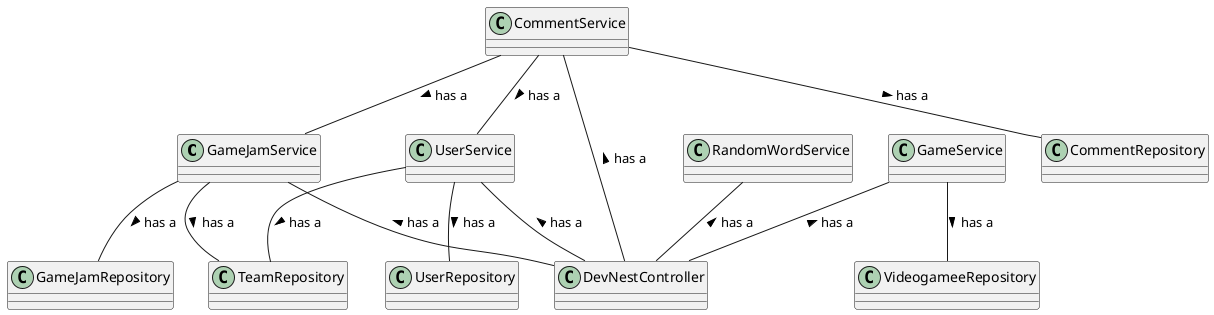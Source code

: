@startuml devNest

GameJamService -- GameJamRepository : > has a
GameJamService -- TeamRepository : > has a
GameJamService -- DevNestController : < has a

GameService -- VideogameeRepository : > has a
GameService -- DevNestController : < has a

RandomWordService -- DevNestController : < has a

UserService -- UserRepository : > has a
UserService -- TeamRepository : > has a
UserService -- DevNestController : < has a

CommentService -- CommentRepository : > has a
CommentService -- UserService : > has a
CommentService -- GameJamService : > has a
CommentService -- DevNestController : < has a
@enduml